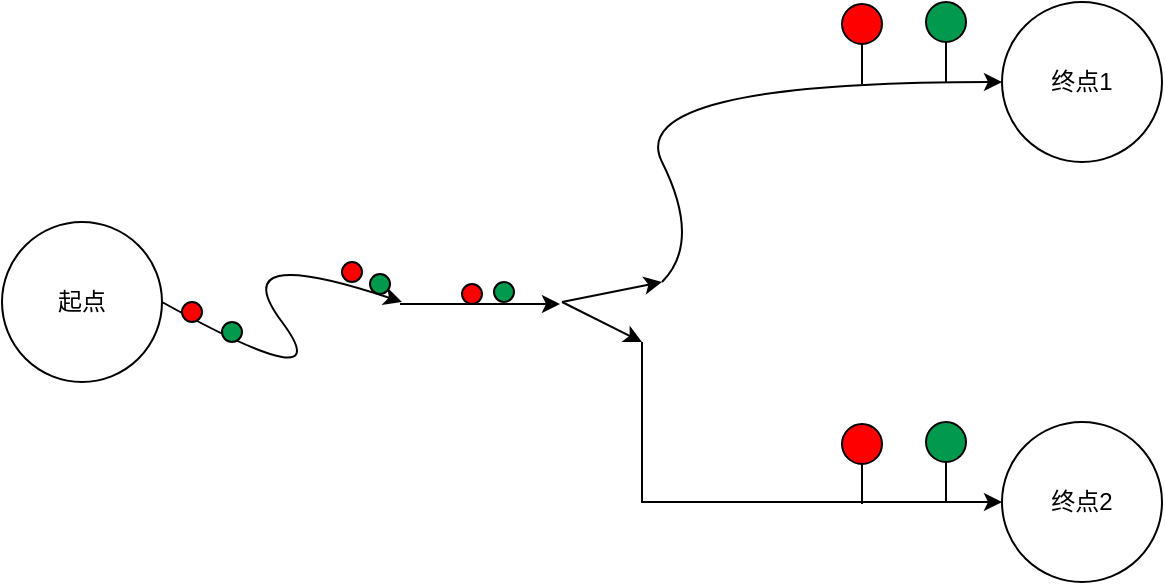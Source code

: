 <mxfile version="26.0.11">
  <diagram name="第 1 页" id="yO9kTaUimBpitbpSiqBW">
    <mxGraphModel dx="1434" dy="738" grid="0" gridSize="10" guides="1" tooltips="1" connect="1" arrows="1" fold="1" page="1" pageScale="1" pageWidth="827" pageHeight="1169" math="0" shadow="0">
      <root>
        <mxCell id="0" />
        <mxCell id="1" parent="0" />
        <mxCell id="OHiCeLRjC_9lza5a5SpA-1" value="起点" style="ellipse;whiteSpace=wrap;html=1;aspect=fixed;" vertex="1" parent="1">
          <mxGeometry x="110" y="250" width="80" height="80" as="geometry" />
        </mxCell>
        <mxCell id="OHiCeLRjC_9lza5a5SpA-2" value="终点2" style="ellipse;whiteSpace=wrap;html=1;aspect=fixed;" vertex="1" parent="1">
          <mxGeometry x="610" y="350" width="80" height="80" as="geometry" />
        </mxCell>
        <mxCell id="OHiCeLRjC_9lza5a5SpA-3" value="终点1" style="ellipse;whiteSpace=wrap;html=1;aspect=fixed;" vertex="1" parent="1">
          <mxGeometry x="610" y="140" width="80" height="80" as="geometry" />
        </mxCell>
        <mxCell id="OHiCeLRjC_9lza5a5SpA-4" value="" style="curved=1;endArrow=classic;html=1;rounded=0;" edge="1" parent="1">
          <mxGeometry width="50" height="50" relative="1" as="geometry">
            <mxPoint x="190" y="290" as="sourcePoint" />
            <mxPoint x="310" y="290" as="targetPoint" />
            <Array as="points">
              <mxPoint x="280" y="340" />
              <mxPoint x="220" y="260" />
            </Array>
          </mxGeometry>
        </mxCell>
        <mxCell id="OHiCeLRjC_9lza5a5SpA-5" value="" style="endArrow=classic;html=1;rounded=0;" edge="1" parent="1">
          <mxGeometry width="50" height="50" relative="1" as="geometry">
            <mxPoint x="309" y="291" as="sourcePoint" />
            <mxPoint x="389" y="291" as="targetPoint" />
          </mxGeometry>
        </mxCell>
        <mxCell id="OHiCeLRjC_9lza5a5SpA-6" value="" style="curved=1;endArrow=classic;html=1;rounded=0;entryX=0;entryY=0.5;entryDx=0;entryDy=0;" edge="1" parent="1" target="OHiCeLRjC_9lza5a5SpA-3">
          <mxGeometry width="50" height="50" relative="1" as="geometry">
            <mxPoint x="440" y="280" as="sourcePoint" />
            <mxPoint x="470" y="240" as="targetPoint" />
            <Array as="points">
              <mxPoint x="460" y="260" />
              <mxPoint x="420" y="180" />
            </Array>
          </mxGeometry>
        </mxCell>
        <mxCell id="OHiCeLRjC_9lza5a5SpA-7" value="" style="endArrow=classic;html=1;rounded=0;entryX=0;entryY=0.5;entryDx=0;entryDy=0;" edge="1" parent="1" target="OHiCeLRjC_9lza5a5SpA-2">
          <mxGeometry width="50" height="50" relative="1" as="geometry">
            <mxPoint x="430" y="310" as="sourcePoint" />
            <mxPoint x="380" y="420" as="targetPoint" />
            <Array as="points">
              <mxPoint x="430" y="390" />
            </Array>
          </mxGeometry>
        </mxCell>
        <mxCell id="OHiCeLRjC_9lza5a5SpA-8" value="" style="endArrow=classic;html=1;rounded=0;" edge="1" parent="1">
          <mxGeometry width="50" height="50" relative="1" as="geometry">
            <mxPoint x="390" y="290" as="sourcePoint" />
            <mxPoint x="440" y="280" as="targetPoint" />
          </mxGeometry>
        </mxCell>
        <mxCell id="OHiCeLRjC_9lza5a5SpA-9" value="" style="endArrow=classic;html=1;rounded=0;" edge="1" parent="1">
          <mxGeometry width="50" height="50" relative="1" as="geometry">
            <mxPoint x="390" y="290" as="sourcePoint" />
            <mxPoint x="430" y="310" as="targetPoint" />
          </mxGeometry>
        </mxCell>
        <mxCell id="OHiCeLRjC_9lza5a5SpA-12" value="" style="group" vertex="1" connectable="0" parent="1">
          <mxGeometry x="530" y="351" width="20" height="40" as="geometry" />
        </mxCell>
        <mxCell id="OHiCeLRjC_9lza5a5SpA-10" value="" style="ellipse;whiteSpace=wrap;html=1;aspect=fixed;fillColor=#FF0000;" vertex="1" parent="OHiCeLRjC_9lza5a5SpA-12">
          <mxGeometry width="20" height="20" as="geometry" />
        </mxCell>
        <mxCell id="OHiCeLRjC_9lza5a5SpA-11" value="" style="endArrow=none;html=1;rounded=0;entryX=0.5;entryY=1;entryDx=0;entryDy=0;" edge="1" parent="OHiCeLRjC_9lza5a5SpA-12" target="OHiCeLRjC_9lza5a5SpA-10">
          <mxGeometry width="50" height="50" relative="1" as="geometry">
            <mxPoint x="10" y="40" as="sourcePoint" />
            <mxPoint x="20" y="30" as="targetPoint" />
          </mxGeometry>
        </mxCell>
        <mxCell id="OHiCeLRjC_9lza5a5SpA-17" value="" style="group" vertex="1" connectable="0" parent="1">
          <mxGeometry x="572" y="350" width="20" height="40" as="geometry" />
        </mxCell>
        <mxCell id="OHiCeLRjC_9lza5a5SpA-18" value="" style="ellipse;whiteSpace=wrap;html=1;aspect=fixed;fillColor=#00994D;" vertex="1" parent="OHiCeLRjC_9lza5a5SpA-17">
          <mxGeometry width="20" height="20" as="geometry" />
        </mxCell>
        <mxCell id="OHiCeLRjC_9lza5a5SpA-19" value="" style="endArrow=none;html=1;rounded=0;entryX=0.5;entryY=1;entryDx=0;entryDy=0;" edge="1" parent="OHiCeLRjC_9lza5a5SpA-17" target="OHiCeLRjC_9lza5a5SpA-18">
          <mxGeometry width="50" height="50" relative="1" as="geometry">
            <mxPoint x="10" y="40" as="sourcePoint" />
            <mxPoint x="20" y="30" as="targetPoint" />
          </mxGeometry>
        </mxCell>
        <mxCell id="OHiCeLRjC_9lza5a5SpA-20" value="" style="group" vertex="1" connectable="0" parent="1">
          <mxGeometry x="530" y="141" width="20" height="40" as="geometry" />
        </mxCell>
        <mxCell id="OHiCeLRjC_9lza5a5SpA-21" value="" style="ellipse;whiteSpace=wrap;html=1;aspect=fixed;fillColor=#FF0000;" vertex="1" parent="OHiCeLRjC_9lza5a5SpA-20">
          <mxGeometry width="20" height="20" as="geometry" />
        </mxCell>
        <mxCell id="OHiCeLRjC_9lza5a5SpA-22" value="" style="endArrow=none;html=1;rounded=0;entryX=0.5;entryY=1;entryDx=0;entryDy=0;" edge="1" parent="OHiCeLRjC_9lza5a5SpA-20" target="OHiCeLRjC_9lza5a5SpA-21">
          <mxGeometry width="50" height="50" relative="1" as="geometry">
            <mxPoint x="10" y="40" as="sourcePoint" />
            <mxPoint x="20" y="30" as="targetPoint" />
          </mxGeometry>
        </mxCell>
        <mxCell id="OHiCeLRjC_9lza5a5SpA-23" value="" style="group" vertex="1" connectable="0" parent="1">
          <mxGeometry x="572" y="140" width="20" height="40" as="geometry" />
        </mxCell>
        <mxCell id="OHiCeLRjC_9lza5a5SpA-24" value="" style="ellipse;whiteSpace=wrap;html=1;aspect=fixed;fillColor=#00994D;" vertex="1" parent="OHiCeLRjC_9lza5a5SpA-23">
          <mxGeometry width="20" height="20" as="geometry" />
        </mxCell>
        <mxCell id="OHiCeLRjC_9lza5a5SpA-25" value="" style="endArrow=none;html=1;rounded=0;entryX=0.5;entryY=1;entryDx=0;entryDy=0;" edge="1" parent="OHiCeLRjC_9lza5a5SpA-23" target="OHiCeLRjC_9lza5a5SpA-24">
          <mxGeometry width="50" height="50" relative="1" as="geometry">
            <mxPoint x="10" y="40" as="sourcePoint" />
            <mxPoint x="20" y="30" as="targetPoint" />
          </mxGeometry>
        </mxCell>
        <mxCell id="OHiCeLRjC_9lza5a5SpA-26" value="" style="ellipse;whiteSpace=wrap;html=1;aspect=fixed;fillColor=#00994D;" vertex="1" parent="1">
          <mxGeometry x="220" y="300" width="10" height="10" as="geometry" />
        </mxCell>
        <mxCell id="OHiCeLRjC_9lza5a5SpA-27" value="" style="ellipse;whiteSpace=wrap;html=1;aspect=fixed;fillColor=#FF0000;" vertex="1" parent="1">
          <mxGeometry x="200" y="290" width="10" height="10" as="geometry" />
        </mxCell>
        <mxCell id="OHiCeLRjC_9lza5a5SpA-29" value="" style="ellipse;whiteSpace=wrap;html=1;aspect=fixed;fillColor=#FF0000;" vertex="1" parent="1">
          <mxGeometry x="280" y="270" width="10" height="10" as="geometry" />
        </mxCell>
        <mxCell id="OHiCeLRjC_9lza5a5SpA-31" value="" style="ellipse;whiteSpace=wrap;html=1;aspect=fixed;fillColor=#00994D;" vertex="1" parent="1">
          <mxGeometry x="294" y="276" width="10" height="10" as="geometry" />
        </mxCell>
        <mxCell id="OHiCeLRjC_9lza5a5SpA-32" value="" style="ellipse;whiteSpace=wrap;html=1;aspect=fixed;fillColor=#00994D;" vertex="1" parent="1">
          <mxGeometry x="356" y="280" width="10" height="10" as="geometry" />
        </mxCell>
        <mxCell id="OHiCeLRjC_9lza5a5SpA-34" value="" style="ellipse;whiteSpace=wrap;html=1;aspect=fixed;fillColor=#FF0000;" vertex="1" parent="1">
          <mxGeometry x="340" y="281" width="10" height="10" as="geometry" />
        </mxCell>
      </root>
    </mxGraphModel>
  </diagram>
</mxfile>
